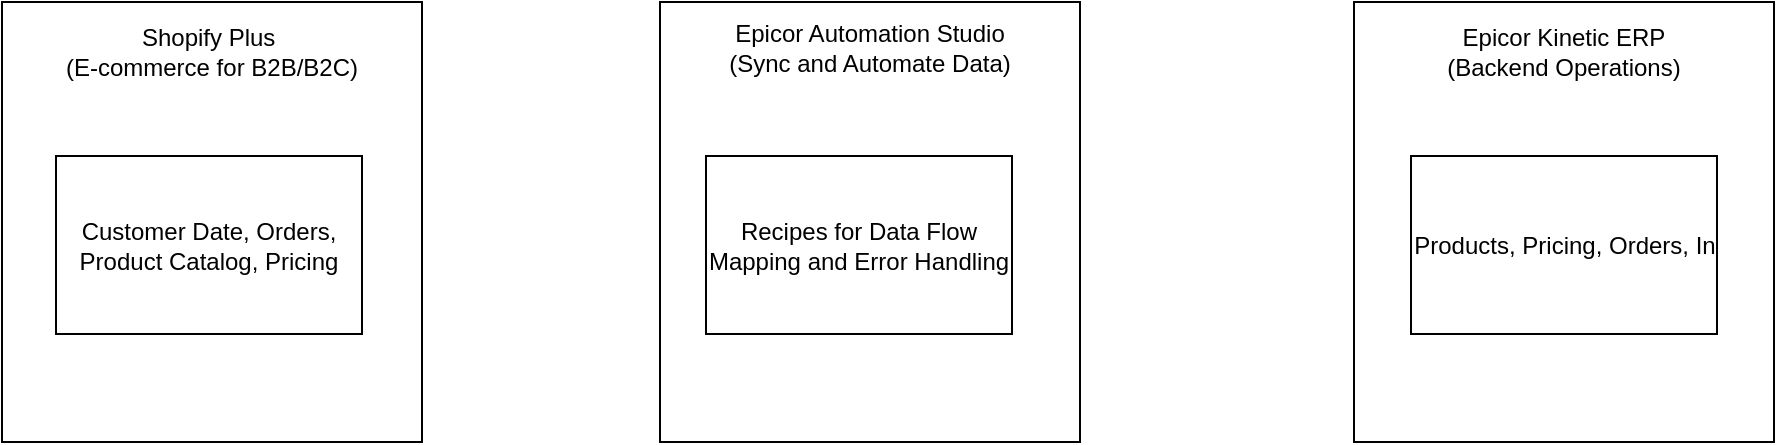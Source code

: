 <mxfile version="24.7.17">
  <diagram name="Page-1" id="mWX7T4Unamogr8neyQI-">
    <mxGraphModel dx="1962" dy="789" grid="0" gridSize="10" guides="1" tooltips="1" connect="1" arrows="1" fold="1" page="0" pageScale="1" pageWidth="850" pageHeight="1100" math="0" shadow="0">
      <root>
        <mxCell id="0" />
        <mxCell id="1" parent="0" />
        <mxCell id="w1OrHkaXiFYTRzztFPkm-1" value="" style="rounded=0;whiteSpace=wrap;html=1;" vertex="1" parent="1">
          <mxGeometry x="-93" y="86" width="210" height="220" as="geometry" />
        </mxCell>
        <mxCell id="w1OrHkaXiFYTRzztFPkm-2" value="" style="rounded=0;whiteSpace=wrap;html=1;" vertex="1" parent="1">
          <mxGeometry x="236" y="86" width="210" height="220" as="geometry" />
        </mxCell>
        <mxCell id="w1OrHkaXiFYTRzztFPkm-3" value="" style="rounded=0;whiteSpace=wrap;html=1;" vertex="1" parent="1">
          <mxGeometry x="583" y="86" width="210" height="220" as="geometry" />
        </mxCell>
        <mxCell id="w1OrHkaXiFYTRzztFPkm-4" value="Customer Date, Orders, Product Catalog, Pricing" style="rounded=0;whiteSpace=wrap;html=1;" vertex="1" parent="1">
          <mxGeometry x="-66" y="163" width="153" height="89" as="geometry" />
        </mxCell>
        <mxCell id="w1OrHkaXiFYTRzztFPkm-5" value="Recipes for Data Flow Mapping and Error Handling" style="rounded=0;whiteSpace=wrap;html=1;" vertex="1" parent="1">
          <mxGeometry x="259" y="163" width="153" height="89" as="geometry" />
        </mxCell>
        <mxCell id="w1OrHkaXiFYTRzztFPkm-6" value="Products, Pricing, Orders, In" style="rounded=0;whiteSpace=wrap;html=1;" vertex="1" parent="1">
          <mxGeometry x="611.5" y="163" width="153" height="89" as="geometry" />
        </mxCell>
        <mxCell id="w1OrHkaXiFYTRzztFPkm-7" value="Shopify Plus&amp;nbsp;&lt;div&gt;(E-commerce for B2B/B2C)&lt;/div&gt;" style="text;html=1;align=center;verticalAlign=middle;whiteSpace=wrap;rounded=0;fontStyle=0" vertex="1" parent="1">
          <mxGeometry x="-71" y="96" width="166" height="30" as="geometry" />
        </mxCell>
        <mxCell id="w1OrHkaXiFYTRzztFPkm-8" value="Epicor Automation Studio&lt;div&gt;(Sync and Automate Data)&lt;/div&gt;" style="text;html=1;align=center;verticalAlign=middle;whiteSpace=wrap;rounded=0;fontStyle=0" vertex="1" parent="1">
          <mxGeometry x="258" y="94" width="166" height="30" as="geometry" />
        </mxCell>
        <mxCell id="w1OrHkaXiFYTRzztFPkm-9" value="Epicor Kinetic ERP&lt;div&gt;(Backend Operations)&lt;/div&gt;" style="text;html=1;align=center;verticalAlign=middle;whiteSpace=wrap;rounded=0;fontStyle=0" vertex="1" parent="1">
          <mxGeometry x="605" y="96" width="166" height="30" as="geometry" />
        </mxCell>
      </root>
    </mxGraphModel>
  </diagram>
</mxfile>

